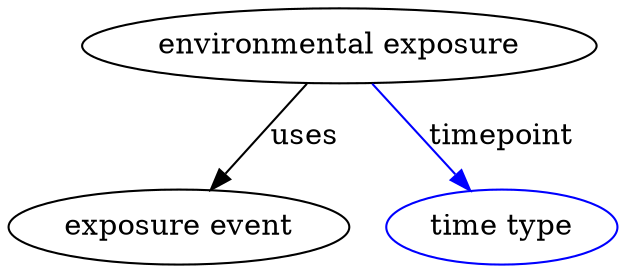 digraph {
	graph [bb="0,0,233.89,123"];
	node [label="\N"];
	"environmental exposure"	[height=0.5,
		label="environmental exposure",
		pos="126.69,105",
		width=2.672];
	"exposure event"	[height=0.5,
		pos="63.694,18",
		width=1.7693];
	"environmental exposure" -> "exposure event"	[label=uses,
		lp="111.69,61.5",
		pos="e,76.209,35.885 113.95,86.799 104.83,74.506 92.432,57.774 82.229,44.007"];
	timepoint	[color=blue,
		height=0.5,
		label="time type",
		pos="189.69,18",
		width=1.2277];
	"environmental exposure" -> timepoint	[color=blue,
		label=timepoint,
		lp="188.19,61.5",
		pos="e,177.39,35.597 139.44,86.799 148.61,74.426 161.12,57.555 171.36,43.738",
		style=solid];
}
